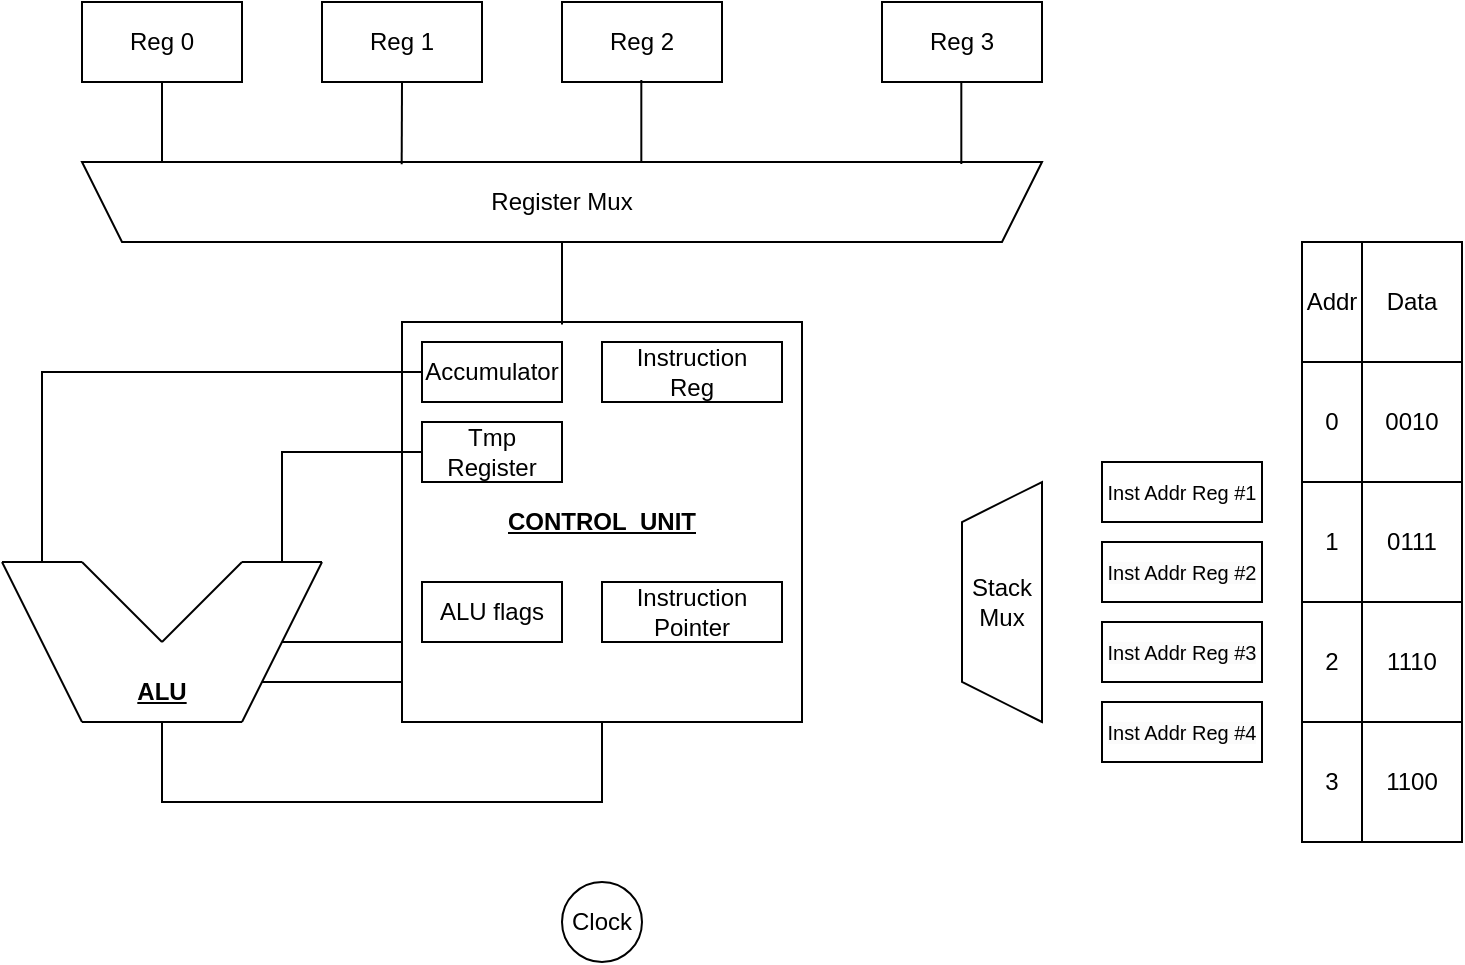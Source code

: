 <mxfile version="24.7.16">
  <diagram name="Page-1" id="099fd60b-425b-db50-ffb0-6b813814b670">
    <mxGraphModel dx="1687" dy="908" grid="1" gridSize="10" guides="1" tooltips="1" connect="1" arrows="1" fold="1" page="1" pageScale="1" pageWidth="850" pageHeight="1100" background="none" math="0" shadow="0">
      <root>
        <mxCell id="0" />
        <mxCell id="1" parent="0" />
        <mxCell id="ERdX-zV75CLCQFePryyj-1" value="Reg 0" style="rounded=0;whiteSpace=wrap;html=1;" vertex="1" parent="1">
          <mxGeometry x="120" y="80" width="80" height="40" as="geometry" />
        </mxCell>
        <mxCell id="ERdX-zV75CLCQFePryyj-2" value="Reg 1" style="rounded=0;whiteSpace=wrap;html=1;" vertex="1" parent="1">
          <mxGeometry x="240" y="80" width="80" height="40" as="geometry" />
        </mxCell>
        <mxCell id="ERdX-zV75CLCQFePryyj-3" value="Reg 2" style="rounded=0;whiteSpace=wrap;html=1;" vertex="1" parent="1">
          <mxGeometry x="360" y="80" width="80" height="40" as="geometry" />
        </mxCell>
        <mxCell id="ERdX-zV75CLCQFePryyj-4" value="Reg 3" style="rounded=0;whiteSpace=wrap;html=1;" vertex="1" parent="1">
          <mxGeometry x="520" y="80" width="80" height="40" as="geometry" />
        </mxCell>
        <mxCell id="ERdX-zV75CLCQFePryyj-5" value="Register Mux" style="shape=trapezoid;perimeter=trapezoidPerimeter;whiteSpace=wrap;html=1;fixedSize=1;direction=west;" vertex="1" parent="1">
          <mxGeometry x="120" y="160" width="480" height="40" as="geometry" />
        </mxCell>
        <mxCell id="ERdX-zV75CLCQFePryyj-7" value="" style="endArrow=none;html=1;rounded=0;entryX=0.5;entryY=1;entryDx=0;entryDy=0;" edge="1" parent="1" target="ERdX-zV75CLCQFePryyj-1">
          <mxGeometry width="50" height="50" relative="1" as="geometry">
            <mxPoint x="160" y="160" as="sourcePoint" />
            <mxPoint x="450" y="300" as="targetPoint" />
          </mxGeometry>
        </mxCell>
        <mxCell id="ERdX-zV75CLCQFePryyj-9" value="" style="endArrow=none;html=1;rounded=0;exitX=0.667;exitY=0.972;exitDx=0;exitDy=0;exitPerimeter=0;" edge="1" parent="1" source="ERdX-zV75CLCQFePryyj-5">
          <mxGeometry width="50" height="50" relative="1" as="geometry">
            <mxPoint x="230" y="170" as="sourcePoint" />
            <mxPoint x="280" y="120" as="targetPoint" />
          </mxGeometry>
        </mxCell>
        <mxCell id="ERdX-zV75CLCQFePryyj-10" value="" style="endArrow=none;html=1;rounded=0;exitX=0.667;exitY=0.972;exitDx=0;exitDy=0;exitPerimeter=0;" edge="1" parent="1">
          <mxGeometry width="50" height="50" relative="1" as="geometry">
            <mxPoint x="399.66" y="160" as="sourcePoint" />
            <mxPoint x="399.66" y="119" as="targetPoint" />
          </mxGeometry>
        </mxCell>
        <mxCell id="ERdX-zV75CLCQFePryyj-11" value="" style="endArrow=none;html=1;rounded=0;exitX=0.667;exitY=0.972;exitDx=0;exitDy=0;exitPerimeter=0;" edge="1" parent="1">
          <mxGeometry width="50" height="50" relative="1" as="geometry">
            <mxPoint x="559.66" y="161" as="sourcePoint" />
            <mxPoint x="559.66" y="120" as="targetPoint" />
          </mxGeometry>
        </mxCell>
        <mxCell id="ERdX-zV75CLCQFePryyj-12" value="&lt;b&gt;&lt;u&gt;CONTROL&amp;nbsp; UNIT&lt;/u&gt;&lt;/b&gt;" style="whiteSpace=wrap;html=1;aspect=fixed;" vertex="1" parent="1">
          <mxGeometry x="280" y="240" width="200" height="200" as="geometry" />
        </mxCell>
        <mxCell id="ERdX-zV75CLCQFePryyj-13" value="Accu&lt;span style=&quot;color: rgba(0, 0, 0, 0); font-family: monospace; font-size: 0px; text-align: start; text-wrap: nowrap;&quot;&gt;%3CmxGraphModel%3E%3Croot%3E%3CmxCell%20id%3D%220%22%2F%3E%3CmxCell%20id%3D%221%22%20parent%3D%220%22%2F%3E%3CmxCell%20id%3D%222%22%20value%3D%22%22%20style%3D%22endArrow%3Dnone%3Bhtml%3D1%3Brounded%3D0%3BexitX%3D0.667%3BexitY%3D0.972%3BexitDx%3D0%3BexitDy%3D0%3BexitPerimeter%3D0%3B%22%20edge%3D%221%22%20parent%3D%221%22%3E%3CmxGeometry%20width%3D%2250%22%20height%3D%2250%22%20relative%3D%221%22%20as%3D%22geometry%22%3E%3CmxPoint%20x%3D%22280%22%20y%3D%22161%22%20as%3D%22sourcePoint%22%2F%3E%3CmxPoint%20x%3D%22280%22%20y%3D%22120%22%20as%3D%22targetPoint%22%2F%3E%3C%2FmxGeometry%3E%3C%2FmxCell%3E%3C%2Froot%3E%3C%2FmxGraphModel%3E&lt;/span&gt;mulator" style="rounded=0;whiteSpace=wrap;html=1;" vertex="1" parent="1">
          <mxGeometry x="290" y="250" width="70" height="30" as="geometry" />
        </mxCell>
        <mxCell id="ERdX-zV75CLCQFePryyj-16" value="Tmp Register" style="rounded=0;whiteSpace=wrap;html=1;" vertex="1" parent="1">
          <mxGeometry x="290" y="290" width="70" height="30" as="geometry" />
        </mxCell>
        <mxCell id="ERdX-zV75CLCQFePryyj-17" value="ALU flags" style="rounded=0;whiteSpace=wrap;html=1;" vertex="1" parent="1">
          <mxGeometry x="290" y="370" width="70" height="30" as="geometry" />
        </mxCell>
        <mxCell id="ERdX-zV75CLCQFePryyj-18" value="Instruction&lt;div&gt;Reg&lt;/div&gt;" style="rounded=0;whiteSpace=wrap;html=1;" vertex="1" parent="1">
          <mxGeometry x="380" y="250" width="90" height="30" as="geometry" />
        </mxCell>
        <mxCell id="ERdX-zV75CLCQFePryyj-19" value="Instruction Pointer" style="rounded=0;whiteSpace=wrap;html=1;" vertex="1" parent="1">
          <mxGeometry x="380" y="370" width="90" height="30" as="geometry" />
        </mxCell>
        <mxCell id="ERdX-zV75CLCQFePryyj-20" value="Stack Mux" style="shape=trapezoid;perimeter=trapezoidPerimeter;whiteSpace=wrap;html=1;fixedSize=1;direction=north;" vertex="1" parent="1">
          <mxGeometry x="560" y="320" width="40" height="120" as="geometry" />
        </mxCell>
        <mxCell id="ERdX-zV75CLCQFePryyj-21" value="&lt;font style=&quot;font-size: 10px;&quot;&gt;Inst Addr Reg #1&lt;/font&gt;" style="rounded=0;whiteSpace=wrap;html=1;" vertex="1" parent="1">
          <mxGeometry x="630" y="310" width="80" height="30" as="geometry" />
        </mxCell>
        <mxCell id="ERdX-zV75CLCQFePryyj-22" value="&lt;br&gt;&lt;span style=&quot;color: rgb(0, 0, 0); font-family: Helvetica; font-size: 10px; font-style: normal; font-variant-ligatures: normal; font-variant-caps: normal; font-weight: 400; letter-spacing: normal; orphans: 2; text-align: center; text-indent: 0px; text-transform: none; widows: 2; word-spacing: 0px; -webkit-text-stroke-width: 0px; white-space: normal; background-color: rgb(251, 251, 251); text-decoration-thickness: initial; text-decoration-style: initial; text-decoration-color: initial; display: inline !important; float: none;&quot;&gt;Inst Addr Reg #2&lt;/span&gt;&lt;div&gt;&lt;br/&gt;&lt;/div&gt;" style="rounded=0;whiteSpace=wrap;html=1;" vertex="1" parent="1">
          <mxGeometry x="630" y="350" width="80" height="30" as="geometry" />
        </mxCell>
        <mxCell id="ERdX-zV75CLCQFePryyj-23" value="&lt;br&gt;&lt;span style=&quot;color: rgb(0, 0, 0); font-family: Helvetica; font-size: 10px; font-style: normal; font-variant-ligatures: normal; font-variant-caps: normal; font-weight: 400; letter-spacing: normal; orphans: 2; text-align: center; text-indent: 0px; text-transform: none; widows: 2; word-spacing: 0px; -webkit-text-stroke-width: 0px; white-space: normal; background-color: rgb(251, 251, 251); text-decoration-thickness: initial; text-decoration-style: initial; text-decoration-color: initial; display: inline !important; float: none;&quot;&gt;Inst Addr Reg #3&lt;/span&gt;&lt;div&gt;&lt;br/&gt;&lt;/div&gt;" style="rounded=0;whiteSpace=wrap;html=1;" vertex="1" parent="1">
          <mxGeometry x="630" y="390" width="80" height="30" as="geometry" />
        </mxCell>
        <mxCell id="ERdX-zV75CLCQFePryyj-24" value="&lt;br&gt;&lt;span style=&quot;color: rgb(0, 0, 0); font-family: Helvetica; font-size: 10px; font-style: normal; font-variant-ligatures: normal; font-variant-caps: normal; font-weight: 400; letter-spacing: normal; orphans: 2; text-align: center; text-indent: 0px; text-transform: none; widows: 2; word-spacing: 0px; -webkit-text-stroke-width: 0px; white-space: normal; background-color: rgb(251, 251, 251); text-decoration-thickness: initial; text-decoration-style: initial; text-decoration-color: initial; display: inline !important; float: none;&quot;&gt;Inst Addr Reg #4&lt;/span&gt;&lt;div&gt;&lt;br/&gt;&lt;/div&gt;" style="rounded=0;whiteSpace=wrap;html=1;" vertex="1" parent="1">
          <mxGeometry x="630" y="430" width="80" height="30" as="geometry" />
        </mxCell>
        <mxCell id="ERdX-zV75CLCQFePryyj-26" value="" style="endArrow=none;html=1;rounded=0;exitX=0.2;exitY=0.006;exitDx=0;exitDy=0;exitPerimeter=0;" edge="1" parent="1">
          <mxGeometry width="50" height="50" relative="1" as="geometry">
            <mxPoint x="360" y="241.2" as="sourcePoint" />
            <mxPoint x="360" y="200" as="targetPoint" />
          </mxGeometry>
        </mxCell>
        <mxCell id="ERdX-zV75CLCQFePryyj-27" value="Addr" style="rounded=0;whiteSpace=wrap;html=1;" vertex="1" parent="1">
          <mxGeometry x="730" y="200" width="30" height="60" as="geometry" />
        </mxCell>
        <mxCell id="ERdX-zV75CLCQFePryyj-28" value="Data" style="rounded=0;whiteSpace=wrap;html=1;" vertex="1" parent="1">
          <mxGeometry x="760" y="200" width="50" height="60" as="geometry" />
        </mxCell>
        <mxCell id="ERdX-zV75CLCQFePryyj-31" value="0" style="rounded=0;whiteSpace=wrap;html=1;" vertex="1" parent="1">
          <mxGeometry x="730" y="260" width="30" height="60" as="geometry" />
        </mxCell>
        <mxCell id="ERdX-zV75CLCQFePryyj-32" value="0010" style="rounded=0;whiteSpace=wrap;html=1;" vertex="1" parent="1">
          <mxGeometry x="760" y="260" width="50" height="60" as="geometry" />
        </mxCell>
        <mxCell id="ERdX-zV75CLCQFePryyj-38" value="1" style="rounded=0;whiteSpace=wrap;html=1;" vertex="1" parent="1">
          <mxGeometry x="730" y="320" width="30" height="60" as="geometry" />
        </mxCell>
        <mxCell id="ERdX-zV75CLCQFePryyj-39" value="0111" style="rounded=0;whiteSpace=wrap;html=1;" vertex="1" parent="1">
          <mxGeometry x="760" y="320" width="50" height="60" as="geometry" />
        </mxCell>
        <mxCell id="ERdX-zV75CLCQFePryyj-40" value="2" style="rounded=0;whiteSpace=wrap;html=1;" vertex="1" parent="1">
          <mxGeometry x="730" y="380" width="30" height="60" as="geometry" />
        </mxCell>
        <mxCell id="ERdX-zV75CLCQFePryyj-41" value="1110" style="rounded=0;whiteSpace=wrap;html=1;" vertex="1" parent="1">
          <mxGeometry x="760" y="380" width="50" height="60" as="geometry" />
        </mxCell>
        <mxCell id="ERdX-zV75CLCQFePryyj-42" value="3" style="rounded=0;whiteSpace=wrap;html=1;" vertex="1" parent="1">
          <mxGeometry x="730" y="440" width="30" height="60" as="geometry" />
        </mxCell>
        <mxCell id="ERdX-zV75CLCQFePryyj-43" value="1100" style="rounded=0;whiteSpace=wrap;html=1;" vertex="1" parent="1">
          <mxGeometry x="760" y="440" width="50" height="60" as="geometry" />
        </mxCell>
        <mxCell id="ERdX-zV75CLCQFePryyj-45" value="" style="endArrow=none;html=1;rounded=0;" edge="1" parent="1">
          <mxGeometry width="50" height="50" relative="1" as="geometry">
            <mxPoint x="120" y="440" as="sourcePoint" />
            <mxPoint x="80" y="360" as="targetPoint" />
          </mxGeometry>
        </mxCell>
        <mxCell id="ERdX-zV75CLCQFePryyj-46" value="" style="endArrow=none;html=1;rounded=0;" edge="1" parent="1">
          <mxGeometry width="50" height="50" relative="1" as="geometry">
            <mxPoint x="200" y="440" as="sourcePoint" />
            <mxPoint x="240" y="360" as="targetPoint" />
          </mxGeometry>
        </mxCell>
        <mxCell id="ERdX-zV75CLCQFePryyj-47" value="" style="endArrow=none;html=1;rounded=0;" edge="1" parent="1">
          <mxGeometry width="50" height="50" relative="1" as="geometry">
            <mxPoint x="80" y="360" as="sourcePoint" />
            <mxPoint x="120" y="360" as="targetPoint" />
          </mxGeometry>
        </mxCell>
        <mxCell id="ERdX-zV75CLCQFePryyj-48" value="" style="endArrow=none;html=1;rounded=0;" edge="1" parent="1">
          <mxGeometry width="50" height="50" relative="1" as="geometry">
            <mxPoint x="120" y="440" as="sourcePoint" />
            <mxPoint x="200" y="440" as="targetPoint" />
          </mxGeometry>
        </mxCell>
        <mxCell id="ERdX-zV75CLCQFePryyj-49" value="" style="endArrow=none;html=1;rounded=0;" edge="1" parent="1">
          <mxGeometry width="50" height="50" relative="1" as="geometry">
            <mxPoint x="200" y="360" as="sourcePoint" />
            <mxPoint x="240" y="360" as="targetPoint" />
          </mxGeometry>
        </mxCell>
        <mxCell id="ERdX-zV75CLCQFePryyj-50" value="" style="endArrow=none;html=1;rounded=0;" edge="1" parent="1">
          <mxGeometry width="50" height="50" relative="1" as="geometry">
            <mxPoint x="160" y="400" as="sourcePoint" />
            <mxPoint x="120" y="360" as="targetPoint" />
          </mxGeometry>
        </mxCell>
        <mxCell id="ERdX-zV75CLCQFePryyj-51" value="" style="endArrow=none;html=1;rounded=0;" edge="1" parent="1">
          <mxGeometry width="50" height="50" relative="1" as="geometry">
            <mxPoint x="160" y="400" as="sourcePoint" />
            <mxPoint x="200" y="360" as="targetPoint" />
          </mxGeometry>
        </mxCell>
        <mxCell id="ERdX-zV75CLCQFePryyj-52" value="&lt;b&gt;&lt;u&gt;ALU&lt;/u&gt;&lt;/b&gt;" style="text;html=1;align=center;verticalAlign=middle;whiteSpace=wrap;rounded=0;" vertex="1" parent="1">
          <mxGeometry x="130" y="410" width="60" height="30" as="geometry" />
        </mxCell>
        <mxCell id="ERdX-zV75CLCQFePryyj-53" value="Clock" style="ellipse;whiteSpace=wrap;html=1;aspect=fixed;" vertex="1" parent="1">
          <mxGeometry x="360" y="520" width="40" height="40" as="geometry" />
        </mxCell>
        <mxCell id="ERdX-zV75CLCQFePryyj-56" value="" style="endArrow=none;html=1;rounded=0;" edge="1" parent="1">
          <mxGeometry width="50" height="50" relative="1" as="geometry">
            <mxPoint x="210" y="420" as="sourcePoint" />
            <mxPoint x="280" y="420" as="targetPoint" />
          </mxGeometry>
        </mxCell>
        <mxCell id="ERdX-zV75CLCQFePryyj-57" value="" style="endArrow=none;html=1;rounded=0;" edge="1" parent="1">
          <mxGeometry width="50" height="50" relative="1" as="geometry">
            <mxPoint x="220" y="400" as="sourcePoint" />
            <mxPoint x="280" y="400" as="targetPoint" />
          </mxGeometry>
        </mxCell>
        <mxCell id="ERdX-zV75CLCQFePryyj-58" value="" style="endArrow=none;html=1;rounded=0;exitX=0.5;exitY=1;exitDx=0;exitDy=0;" edge="1" parent="1" source="ERdX-zV75CLCQFePryyj-12">
          <mxGeometry width="50" height="50" relative="1" as="geometry">
            <mxPoint x="110" y="490" as="sourcePoint" />
            <mxPoint x="160" y="440" as="targetPoint" />
            <Array as="points">
              <mxPoint x="380" y="480" />
              <mxPoint x="270" y="480" />
              <mxPoint x="160" y="480" />
            </Array>
          </mxGeometry>
        </mxCell>
        <mxCell id="ERdX-zV75CLCQFePryyj-59" value="" style="endArrow=none;html=1;rounded=0;entryX=0;entryY=0.5;entryDx=0;entryDy=0;" edge="1" parent="1" target="ERdX-zV75CLCQFePryyj-13">
          <mxGeometry width="50" height="50" relative="1" as="geometry">
            <mxPoint x="100" y="360" as="sourcePoint" />
            <mxPoint x="100" y="280" as="targetPoint" />
            <Array as="points">
              <mxPoint x="100" y="265" />
            </Array>
          </mxGeometry>
        </mxCell>
        <mxCell id="ERdX-zV75CLCQFePryyj-60" value="" style="endArrow=none;html=1;rounded=0;entryX=0;entryY=0.5;entryDx=0;entryDy=0;" edge="1" parent="1" target="ERdX-zV75CLCQFePryyj-16">
          <mxGeometry width="50" height="50" relative="1" as="geometry">
            <mxPoint x="220" y="360" as="sourcePoint" />
            <mxPoint x="410" y="275" as="targetPoint" />
            <Array as="points">
              <mxPoint x="220" y="305" />
            </Array>
          </mxGeometry>
        </mxCell>
      </root>
    </mxGraphModel>
  </diagram>
</mxfile>
